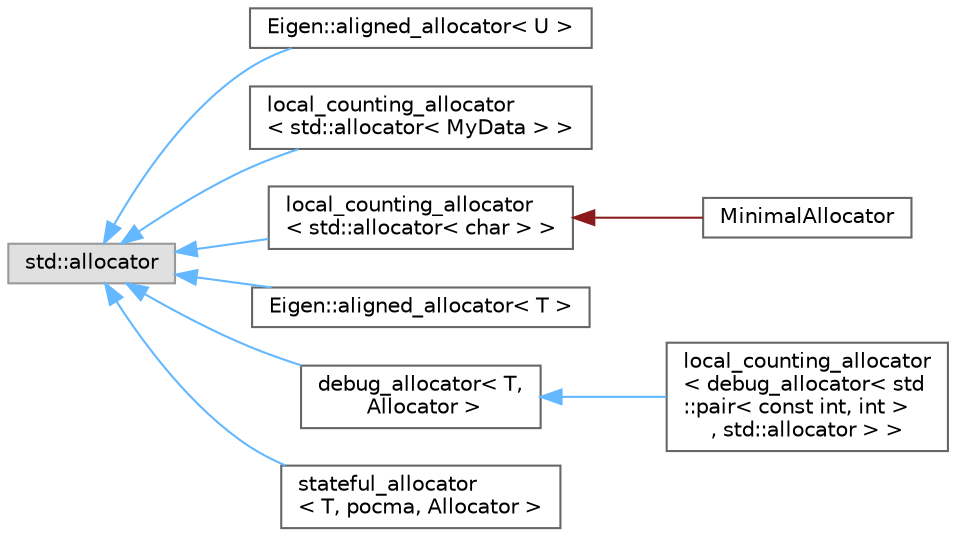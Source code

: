digraph "类继承关系图"
{
 // LATEX_PDF_SIZE
  bgcolor="transparent";
  edge [fontname=Helvetica,fontsize=10,labelfontname=Helvetica,labelfontsize=10];
  node [fontname=Helvetica,fontsize=10,shape=box,height=0.2,width=0.4];
  rankdir="LR";
  Node0 [id="Node000000",label="std::allocator",height=0.2,width=0.4,color="grey60", fillcolor="#E0E0E0", style="filled",tooltip=" "];
  Node0 -> Node1 [id="edge6517_Node000000_Node000001",dir="back",color="steelblue1",style="solid",tooltip=" "];
  Node1 [id="Node000001",label="Eigen::aligned_allocator\< U \>",height=0.2,width=0.4,color="grey40", fillcolor="white", style="filled",URL="$class_eigen_1_1aligned__allocator.html",tooltip=" "];
  Node0 -> Node2 [id="edge6518_Node000000_Node000002",dir="back",color="steelblue1",style="solid",tooltip=" "];
  Node2 [id="Node000002",label="local_counting_allocator\l\< std::allocator\< MyData \> \>",height=0.2,width=0.4,color="grey40", fillcolor="white", style="filled",URL="$classlocal__counting__allocator.html",tooltip=" "];
  Node0 -> Node3 [id="edge6519_Node000000_Node000003",dir="back",color="steelblue1",style="solid",tooltip=" "];
  Node3 [id="Node000003",label="local_counting_allocator\l\< std::allocator\< char \> \>",height=0.2,width=0.4,color="grey40", fillcolor="white", style="filled",URL="$classlocal__counting__allocator.html",tooltip=" "];
  Node3 -> Node4 [id="edge6520_Node000003_Node000004",dir="back",color="firebrick4",style="solid",tooltip=" "];
  Node4 [id="Node000004",label="MinimalAllocator",height=0.2,width=0.4,color="grey40", fillcolor="white", style="filled",URL="$class_minimal_allocator.html",tooltip=" "];
  Node0 -> Node5 [id="edge6521_Node000000_Node000005",dir="back",color="steelblue1",style="solid",tooltip=" "];
  Node5 [id="Node000005",label="Eigen::aligned_allocator\< T \>",height=0.2,width=0.4,color="grey40", fillcolor="white", style="filled",URL="$class_eigen_1_1aligned__allocator.html",tooltip="STL compatible allocator to use with types requiring a non standrad alignment."];
  Node0 -> Node6 [id="edge6522_Node000000_Node000006",dir="back",color="steelblue1",style="solid",tooltip=" "];
  Node6 [id="Node000006",label="debug_allocator\< T,\l Allocator \>",height=0.2,width=0.4,color="grey40", fillcolor="white", style="filled",URL="$classdebug__allocator.html",tooltip=" "];
  Node6 -> Node7 [id="edge6523_Node000006_Node000007",dir="back",color="steelblue1",style="solid",tooltip=" "];
  Node7 [id="Node000007",label="local_counting_allocator\l\< debug_allocator\< std\l::pair\< const int, int \>\l, std::allocator \> \>",height=0.2,width=0.4,color="grey40", fillcolor="white", style="filled",URL="$classlocal__counting__allocator.html",tooltip=" "];
  Node0 -> Node8 [id="edge6524_Node000000_Node000008",dir="back",color="steelblue1",style="solid",tooltip=" "];
  Node8 [id="Node000008",label="stateful_allocator\l\< T, pocma, Allocator \>",height=0.2,width=0.4,color="grey40", fillcolor="white", style="filled",URL="$classstateful__allocator.html",tooltip=" "];
}

